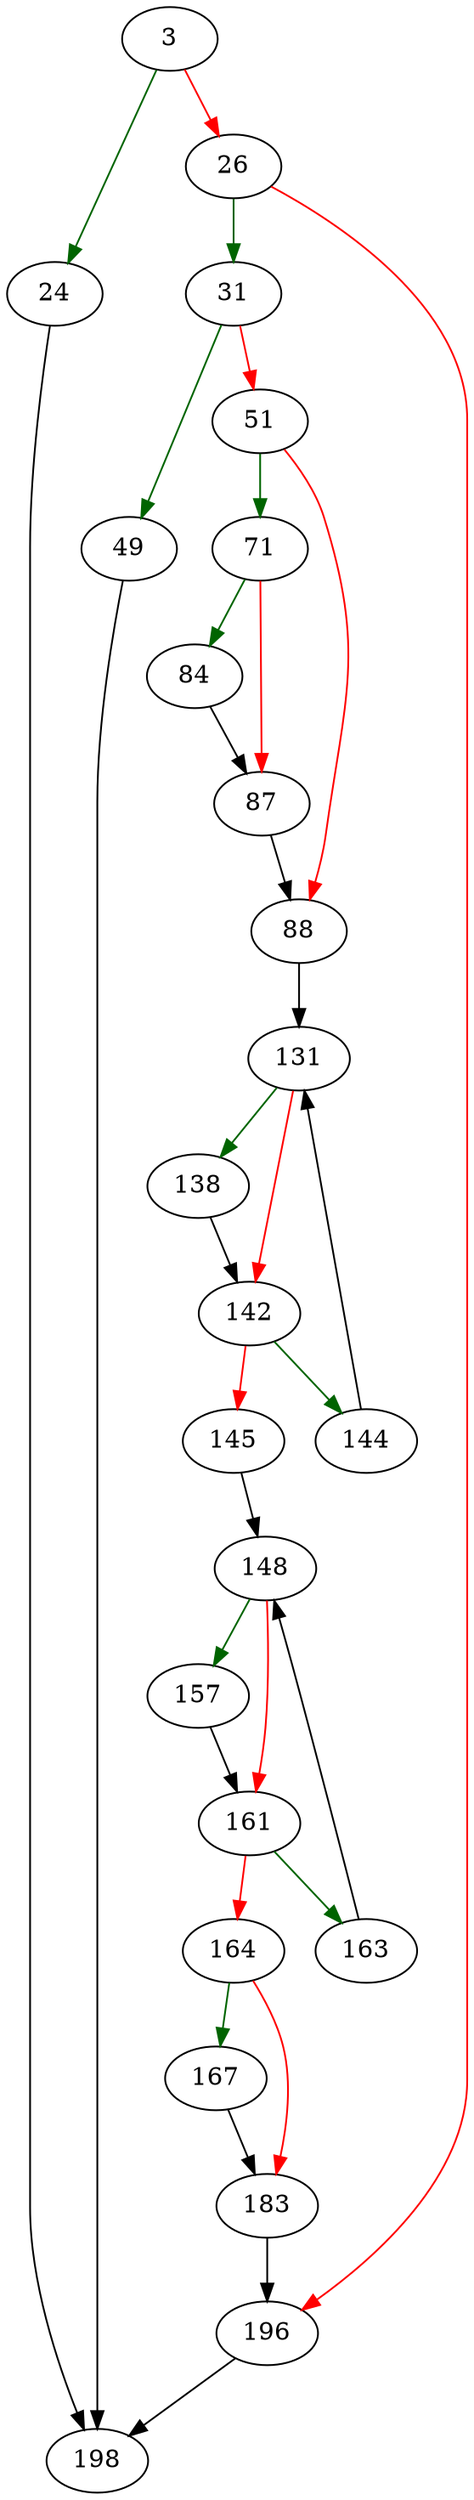 strict digraph "balance_quick" {
	// Node definitions.
	3 [entry=true];
	24;
	26;
	198;
	31;
	196;
	49;
	51;
	71;
	88;
	84;
	87;
	131;
	138;
	142;
	144;
	145;
	148;
	157;
	161;
	163;
	164;
	167;
	183;

	// Edge definitions.
	3 -> 24 [
		color=darkgreen
		cond=true
	];
	3 -> 26 [
		color=red
		cond=false
	];
	24 -> 198;
	26 -> 31 [
		color=darkgreen
		cond=true
	];
	26 -> 196 [
		color=red
		cond=false
	];
	31 -> 49 [
		color=darkgreen
		cond=true
	];
	31 -> 51 [
		color=red
		cond=false
	];
	196 -> 198;
	49 -> 198;
	51 -> 71 [
		color=darkgreen
		cond=true
	];
	51 -> 88 [
		color=red
		cond=false
	];
	71 -> 84 [
		color=darkgreen
		cond=true
	];
	71 -> 87 [
		color=red
		cond=false
	];
	88 -> 131;
	84 -> 87;
	87 -> 88;
	131 -> 138 [
		color=darkgreen
		cond=true
	];
	131 -> 142 [
		color=red
		cond=false
	];
	138 -> 142;
	142 -> 144 [
		color=darkgreen
		cond=true
	];
	142 -> 145 [
		color=red
		cond=false
	];
	144 -> 131;
	145 -> 148;
	148 -> 157 [
		color=darkgreen
		cond=true
	];
	148 -> 161 [
		color=red
		cond=false
	];
	157 -> 161;
	161 -> 163 [
		color=darkgreen
		cond=true
	];
	161 -> 164 [
		color=red
		cond=false
	];
	163 -> 148;
	164 -> 167 [
		color=darkgreen
		cond=true
	];
	164 -> 183 [
		color=red
		cond=false
	];
	167 -> 183;
	183 -> 196;
}